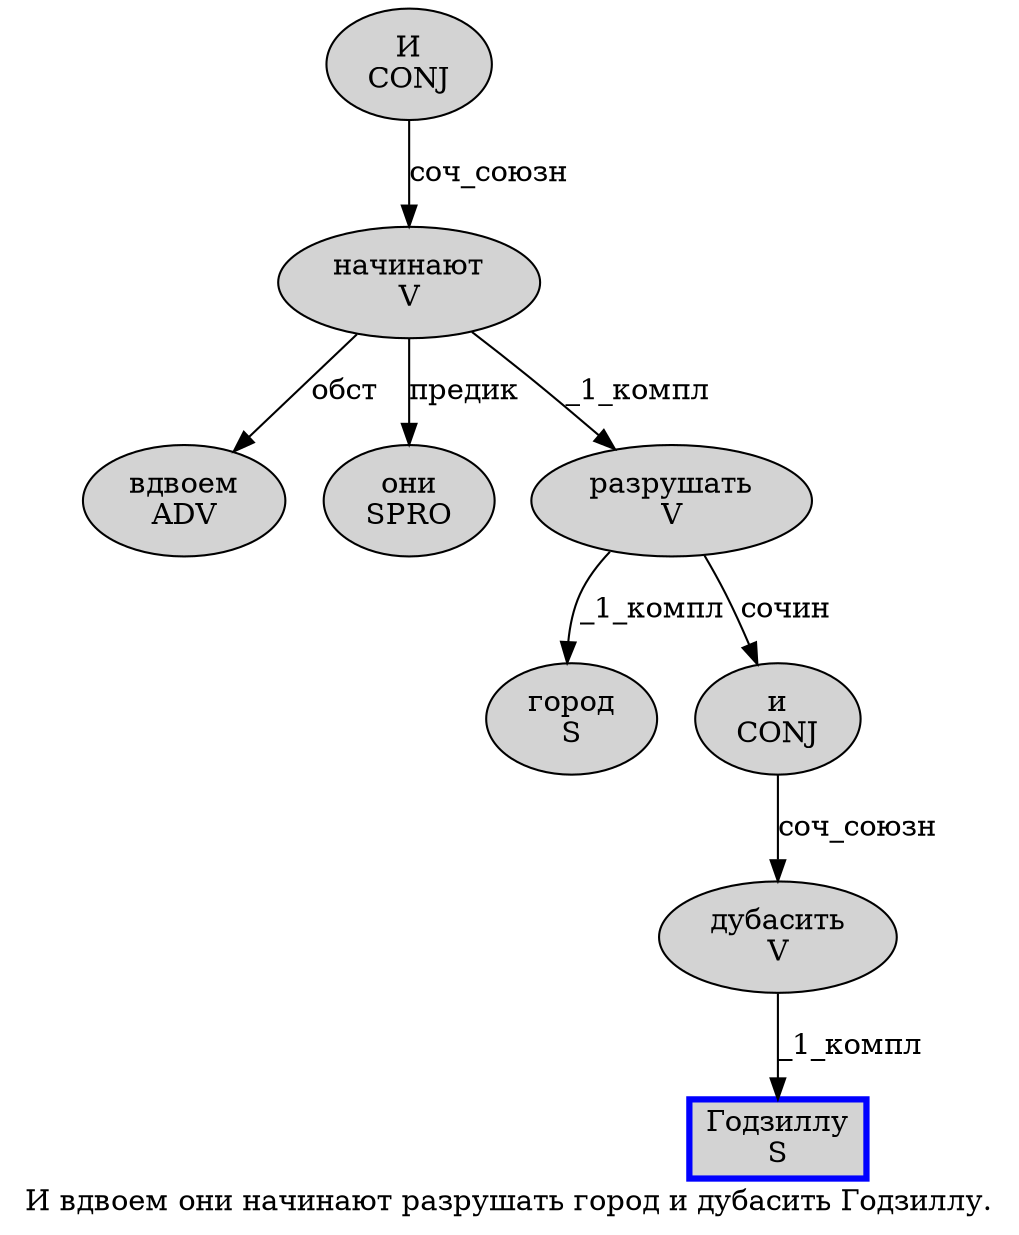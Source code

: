 digraph SENTENCE_4909 {
	graph [label="И вдвоем они начинают разрушать город и дубасить Годзиллу."]
	node [style=filled]
		0 [label="И
CONJ" color="" fillcolor=lightgray penwidth=1 shape=ellipse]
		1 [label="вдвоем
ADV" color="" fillcolor=lightgray penwidth=1 shape=ellipse]
		2 [label="они
SPRO" color="" fillcolor=lightgray penwidth=1 shape=ellipse]
		3 [label="начинают
V" color="" fillcolor=lightgray penwidth=1 shape=ellipse]
		4 [label="разрушать
V" color="" fillcolor=lightgray penwidth=1 shape=ellipse]
		5 [label="город
S" color="" fillcolor=lightgray penwidth=1 shape=ellipse]
		6 [label="и
CONJ" color="" fillcolor=lightgray penwidth=1 shape=ellipse]
		7 [label="дубасить
V" color="" fillcolor=lightgray penwidth=1 shape=ellipse]
		8 [label="Годзиллу
S" color=blue fillcolor=lightgray penwidth=3 shape=box]
			4 -> 5 [label="_1_компл"]
			4 -> 6 [label="сочин"]
			7 -> 8 [label="_1_компл"]
			6 -> 7 [label="соч_союзн"]
			0 -> 3 [label="соч_союзн"]
			3 -> 1 [label="обст"]
			3 -> 2 [label="предик"]
			3 -> 4 [label="_1_компл"]
}
